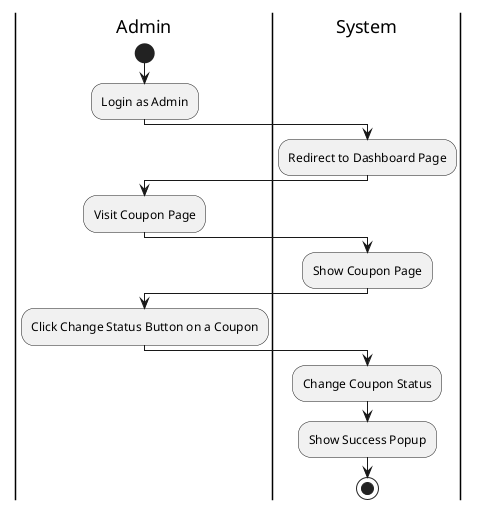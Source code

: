 @startuml ChangeCouponStatus
|Admin|
start
:Login as Admin;
|System|
:Redirect to Dashboard Page;
|Admin|
:Visit Coupon Page;
|System|
:Show Coupon Page;
|Admin|
:Click Change Status Button on a Coupon;
|System|
:Change Coupon Status;
:Show Success Popup;
stop
@enduml
